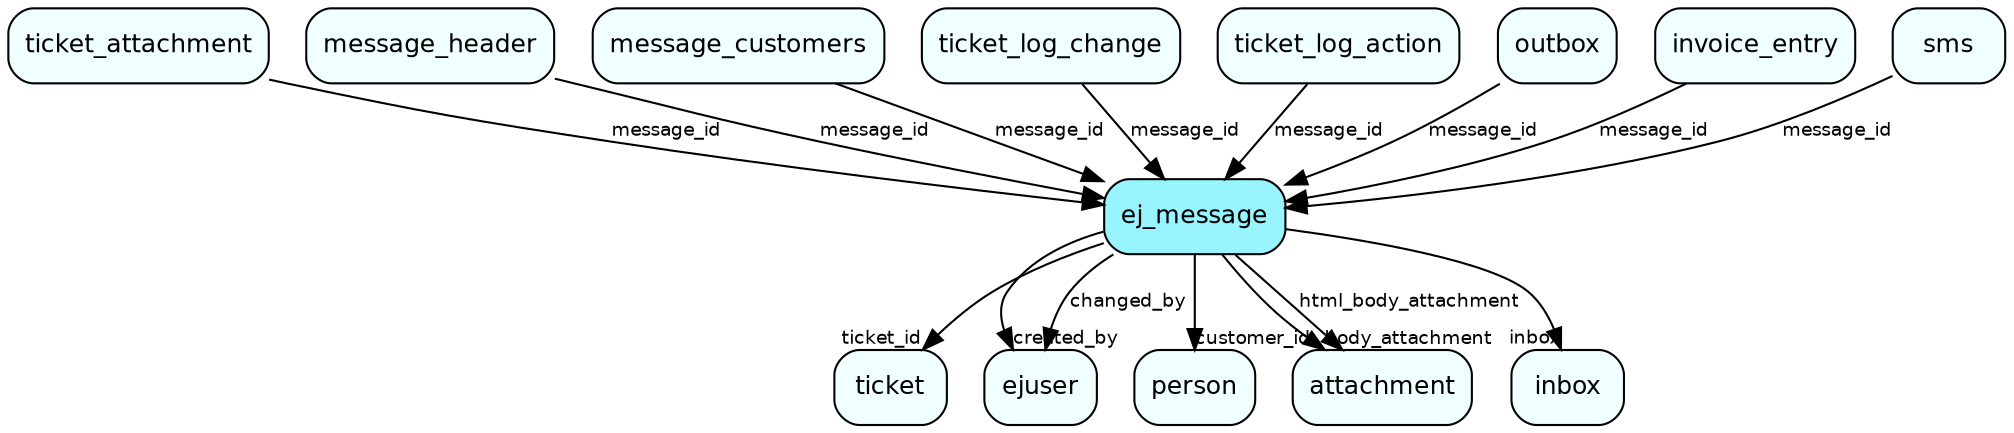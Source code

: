 digraph ej_message  {
node [shape = box style="rounded, filled" fontname = "Helvetica" fontsize = "12" ]
edge [fontname = "Helvetica" fontsize = "9"]

ej_message[fillcolor = "cadetblue1"]
ticket[fillcolor = "azure1"]
ejuser[fillcolor = "azure1"]
person[fillcolor = "azure1"]
attachment[fillcolor = "azure1"]
inbox[fillcolor = "azure1"]
ticket_attachment[fillcolor = "azure1"]
message_header[fillcolor = "azure1"]
message_customers[fillcolor = "azure1"]
ticket_log_change[fillcolor = "azure1"]
ticket_log_action[fillcolor = "azure1"]
outbox[fillcolor = "azure1"]
invoice_entry[fillcolor = "azure1"]
sms[fillcolor = "azure1"]
ej_message -> ticket [headlabel = "ticket_id"]
ej_message -> ejuser [headlabel = "created_by"]
ej_message -> person [headlabel = "customer_id"]
ej_message -> attachment [headlabel = "body_attachment"]
ej_message -> attachment [label = "html_body_attachment"]
ej_message -> inbox [headlabel = "inbox"]
ej_message -> ejuser [label = "changed_by"]
ticket_attachment -> ej_message [label = "message_id"]
message_header -> ej_message [label = "message_id"]
message_customers -> ej_message [label = "message_id"]
ticket_log_change -> ej_message [label = "message_id"]
ticket_log_action -> ej_message [label = "message_id"]
outbox -> ej_message [label = "message_id"]
invoice_entry -> ej_message [label = "message_id"]
sms -> ej_message [label = "message_id"]
}
